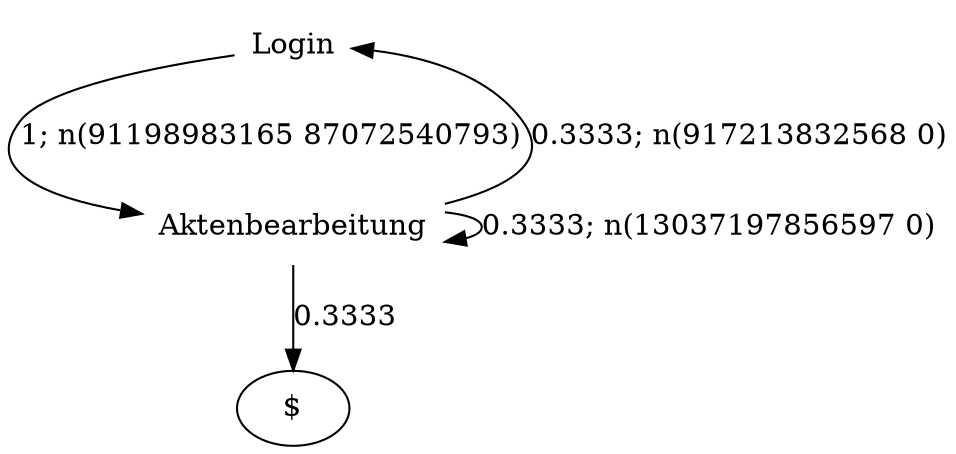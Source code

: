 digraph G {"Login" [label="Login",shape=none];"Aktenbearbeitung" [label="Aktenbearbeitung",shape=none];"Login"->"Aktenbearbeitung" [style=solid,label="1; n(91198983165 87072540793)"];"Aktenbearbeitung"->"Login" [style=solid,label="0.3333; n(917213832568 0)"];"Aktenbearbeitung"->"Aktenbearbeitung" [style=solid,label="0.3333; n(13037197856597 0)"];"Aktenbearbeitung"->"$" [style=solid,label="0.3333"];}